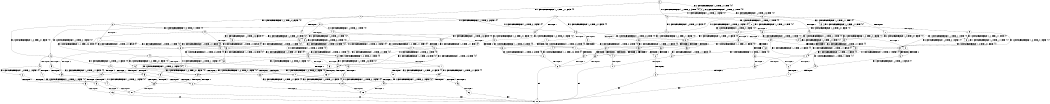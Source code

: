 digraph BCG {
size = "7, 10.5";
center = TRUE;
node [shape = circle];
0 [peripheries = 2];
0 -> 1 [label = "EX !1 !ATOMIC_EXCH_BRANCH (1, +1, TRUE, +1, 1, FALSE) !{0}"];
0 -> 2 [label = "EX !2 !ATOMIC_EXCH_BRANCH (1, +0, TRUE, +0, 1, TRUE) !{0}"];
0 -> 3 [label = "EX !0 !ATOMIC_EXCH_BRANCH (1, +1, TRUE, +0, 3, TRUE) !{0}"];
1 -> 4 [label = "TERMINATE !1"];
1 -> 5 [label = "EX !2 !ATOMIC_EXCH_BRANCH (1, +0, TRUE, +0, 1, FALSE) !{0}"];
1 -> 6 [label = "EX !0 !ATOMIC_EXCH_BRANCH (1, +1, TRUE, +0, 3, FALSE) !{0}"];
2 -> 7 [label = "EX !1 !ATOMIC_EXCH_BRANCH (1, +1, TRUE, +1, 1, FALSE) !{0}"];
2 -> 8 [label = "EX !0 !ATOMIC_EXCH_BRANCH (1, +1, TRUE, +0, 3, TRUE) !{0}"];
2 -> 2 [label = "EX !2 !ATOMIC_EXCH_BRANCH (1, +0, TRUE, +0, 1, TRUE) !{0}"];
3 -> 9 [label = "TERMINATE !0"];
3 -> 10 [label = "EX !1 !ATOMIC_EXCH_BRANCH (1, +1, TRUE, +1, 1, TRUE) !{0}"];
3 -> 11 [label = "EX !2 !ATOMIC_EXCH_BRANCH (1, +0, TRUE, +0, 1, FALSE) !{0}"];
4 -> 12 [label = "EX !2 !ATOMIC_EXCH_BRANCH (1, +0, TRUE, +0, 1, FALSE) !{0}"];
4 -> 13 [label = "EX !0 !ATOMIC_EXCH_BRANCH (1, +1, TRUE, +0, 3, FALSE) !{0}"];
5 -> 14 [label = "TERMINATE !1"];
5 -> 15 [label = "TERMINATE !2"];
5 -> 16 [label = "EX !0 !ATOMIC_EXCH_BRANCH (1, +1, TRUE, +0, 3, TRUE) !{0}"];
6 -> 17 [label = "TERMINATE !1"];
6 -> 18 [label = "EX !2 !ATOMIC_EXCH_BRANCH (1, +0, TRUE, +0, 1, FALSE) !{0}"];
6 -> 19 [label = "EX !0 !ATOMIC_EXCH_BRANCH (1, +0, TRUE, +1, 1, TRUE) !{0}"];
7 -> 20 [label = "TERMINATE !1"];
7 -> 21 [label = "EX !0 !ATOMIC_EXCH_BRANCH (1, +1, TRUE, +0, 3, FALSE) !{0}"];
7 -> 5 [label = "EX !2 !ATOMIC_EXCH_BRANCH (1, +0, TRUE, +0, 1, FALSE) !{0}"];
8 -> 22 [label = "TERMINATE !0"];
8 -> 23 [label = "EX !1 !ATOMIC_EXCH_BRANCH (1, +1, TRUE, +1, 1, TRUE) !{0}"];
8 -> 11 [label = "EX !2 !ATOMIC_EXCH_BRANCH (1, +0, TRUE, +0, 1, FALSE) !{0}"];
9 -> 24 [label = "EX !1 !ATOMIC_EXCH_BRANCH (1, +1, TRUE, +1, 1, TRUE) !{1}"];
9 -> 25 [label = "EX !2 !ATOMIC_EXCH_BRANCH (1, +0, TRUE, +0, 1, FALSE) !{1}"];
10 -> 26 [label = "TERMINATE !0"];
10 -> 27 [label = "EX !2 !ATOMIC_EXCH_BRANCH (1, +0, TRUE, +0, 1, FALSE) !{0}"];
10 -> 10 [label = "EX !1 !ATOMIC_EXCH_BRANCH (1, +1, TRUE, +1, 1, TRUE) !{0}"];
11 -> 28 [label = "TERMINATE !2"];
11 -> 29 [label = "TERMINATE !0"];
11 -> 16 [label = "EX !1 !ATOMIC_EXCH_BRANCH (1, +1, TRUE, +1, 1, FALSE) !{0}"];
12 -> 30 [label = "TERMINATE !2"];
12 -> 31 [label = "EX !0 !ATOMIC_EXCH_BRANCH (1, +1, TRUE, +0, 3, TRUE) !{0}"];
13 -> 32 [label = "EX !2 !ATOMIC_EXCH_BRANCH (1, +0, TRUE, +0, 1, FALSE) !{0}"];
13 -> 33 [label = "EX !0 !ATOMIC_EXCH_BRANCH (1, +0, TRUE, +1, 1, TRUE) !{0}"];
14 -> 30 [label = "TERMINATE !2"];
14 -> 31 [label = "EX !0 !ATOMIC_EXCH_BRANCH (1, +1, TRUE, +0, 3, TRUE) !{0}"];
15 -> 34 [label = "TERMINATE !1"];
15 -> 35 [label = "EX !0 !ATOMIC_EXCH_BRANCH (1, +1, TRUE, +0, 3, TRUE) !{0}"];
16 -> 36 [label = "TERMINATE !1"];
16 -> 37 [label = "TERMINATE !2"];
16 -> 38 [label = "TERMINATE !0"];
17 -> 32 [label = "EX !2 !ATOMIC_EXCH_BRANCH (1, +0, TRUE, +0, 1, FALSE) !{0}"];
17 -> 33 [label = "EX !0 !ATOMIC_EXCH_BRANCH (1, +0, TRUE, +1, 1, TRUE) !{0}"];
18 -> 39 [label = "TERMINATE !1"];
18 -> 40 [label = "TERMINATE !2"];
18 -> 41 [label = "EX !0 !ATOMIC_EXCH_BRANCH (1, +0, TRUE, +1, 1, FALSE) !{0}"];
19 -> 42 [label = "TERMINATE !1"];
19 -> 43 [label = "EX !2 !ATOMIC_EXCH_BRANCH (1, +0, TRUE, +0, 1, TRUE) !{0}"];
19 -> 44 [label = "EX !0 !ATOMIC_EXCH_BRANCH (1, +1, TRUE, +0, 3, TRUE) !{0}"];
20 -> 45 [label = "EX !0 !ATOMIC_EXCH_BRANCH (1, +1, TRUE, +0, 3, FALSE) !{0}"];
20 -> 12 [label = "EX !2 !ATOMIC_EXCH_BRANCH (1, +0, TRUE, +0, 1, FALSE) !{0}"];
21 -> 46 [label = "TERMINATE !1"];
21 -> 18 [label = "EX !2 !ATOMIC_EXCH_BRANCH (1, +0, TRUE, +0, 1, FALSE) !{0}"];
21 -> 47 [label = "EX !0 !ATOMIC_EXCH_BRANCH (1, +0, TRUE, +1, 1, TRUE) !{0}"];
22 -> 48 [label = "EX !1 !ATOMIC_EXCH_BRANCH (1, +1, TRUE, +1, 1, TRUE) !{1}"];
22 -> 25 [label = "EX !2 !ATOMIC_EXCH_BRANCH (1, +0, TRUE, +0, 1, FALSE) !{1}"];
23 -> 49 [label = "TERMINATE !0"];
23 -> 27 [label = "EX !2 !ATOMIC_EXCH_BRANCH (1, +0, TRUE, +0, 1, FALSE) !{0}"];
23 -> 23 [label = "EX !1 !ATOMIC_EXCH_BRANCH (1, +1, TRUE, +1, 1, TRUE) !{0}"];
24 -> 50 [label = "EX !2 !ATOMIC_EXCH_BRANCH (1, +0, TRUE, +0, 1, FALSE) !{1}"];
24 -> 24 [label = "EX !1 !ATOMIC_EXCH_BRANCH (1, +1, TRUE, +1, 1, TRUE) !{1}"];
25 -> 51 [label = "TERMINATE !2"];
25 -> 52 [label = "EX !1 !ATOMIC_EXCH_BRANCH (1, +1, TRUE, +1, 1, FALSE) !{1}"];
26 -> 50 [label = "EX !2 !ATOMIC_EXCH_BRANCH (1, +0, TRUE, +0, 1, FALSE) !{1}"];
26 -> 24 [label = "EX !1 !ATOMIC_EXCH_BRANCH (1, +1, TRUE, +1, 1, TRUE) !{1}"];
27 -> 53 [label = "TERMINATE !2"];
27 -> 54 [label = "TERMINATE !0"];
27 -> 16 [label = "EX !1 !ATOMIC_EXCH_BRANCH (1, +1, TRUE, +1, 1, FALSE) !{0}"];
28 -> 55 [label = "TERMINATE !0"];
28 -> 35 [label = "EX !1 !ATOMIC_EXCH_BRANCH (1, +1, TRUE, +1, 1, FALSE) !{0}"];
29 -> 51 [label = "TERMINATE !2"];
29 -> 52 [label = "EX !1 !ATOMIC_EXCH_BRANCH (1, +1, TRUE, +1, 1, FALSE) !{1}"];
30 -> 56 [label = "EX !0 !ATOMIC_EXCH_BRANCH (1, +1, TRUE, +0, 3, TRUE) !{0}"];
31 -> 57 [label = "TERMINATE !2"];
31 -> 58 [label = "TERMINATE !0"];
32 -> 59 [label = "TERMINATE !2"];
32 -> 60 [label = "EX !0 !ATOMIC_EXCH_BRANCH (1, +0, TRUE, +1, 1, FALSE) !{0}"];
33 -> 61 [label = "EX !2 !ATOMIC_EXCH_BRANCH (1, +0, TRUE, +0, 1, TRUE) !{0}"];
33 -> 62 [label = "EX !0 !ATOMIC_EXCH_BRANCH (1, +1, TRUE, +0, 3, TRUE) !{0}"];
34 -> 56 [label = "EX !0 !ATOMIC_EXCH_BRANCH (1, +1, TRUE, +0, 3, TRUE) !{0}"];
35 -> 63 [label = "TERMINATE !1"];
35 -> 64 [label = "TERMINATE !0"];
36 -> 57 [label = "TERMINATE !2"];
36 -> 58 [label = "TERMINATE !0"];
37 -> 63 [label = "TERMINATE !1"];
37 -> 64 [label = "TERMINATE !0"];
38 -> 65 [label = "TERMINATE !1"];
38 -> 66 [label = "TERMINATE !2"];
39 -> 59 [label = "TERMINATE !2"];
39 -> 60 [label = "EX !0 !ATOMIC_EXCH_BRANCH (1, +0, TRUE, +1, 1, FALSE) !{0}"];
40 -> 67 [label = "TERMINATE !1"];
40 -> 68 [label = "EX !0 !ATOMIC_EXCH_BRANCH (1, +0, TRUE, +1, 1, FALSE) !{0}"];
41 -> 69 [label = "TERMINATE !1"];
41 -> 70 [label = "TERMINATE !2"];
41 -> 71 [label = "TERMINATE !0"];
42 -> 61 [label = "EX !2 !ATOMIC_EXCH_BRANCH (1, +0, TRUE, +0, 1, TRUE) !{0}"];
42 -> 62 [label = "EX !0 !ATOMIC_EXCH_BRANCH (1, +1, TRUE, +0, 3, TRUE) !{0}"];
43 -> 72 [label = "TERMINATE !1"];
43 -> 43 [label = "EX !2 !ATOMIC_EXCH_BRANCH (1, +0, TRUE, +0, 1, TRUE) !{0}"];
43 -> 73 [label = "EX !0 !ATOMIC_EXCH_BRANCH (1, +1, TRUE, +0, 3, TRUE) !{0}"];
44 -> 74 [label = "TERMINATE !1"];
44 -> 75 [label = "TERMINATE !0"];
44 -> 76 [label = "EX !2 !ATOMIC_EXCH_BRANCH (1, +0, TRUE, +0, 1, FALSE) !{0}"];
45 -> 32 [label = "EX !2 !ATOMIC_EXCH_BRANCH (1, +0, TRUE, +0, 1, FALSE) !{0}"];
45 -> 77 [label = "EX !0 !ATOMIC_EXCH_BRANCH (1, +0, TRUE, +1, 1, TRUE) !{0}"];
46 -> 32 [label = "EX !2 !ATOMIC_EXCH_BRANCH (1, +0, TRUE, +0, 1, FALSE) !{0}"];
46 -> 77 [label = "EX !0 !ATOMIC_EXCH_BRANCH (1, +0, TRUE, +1, 1, TRUE) !{0}"];
47 -> 72 [label = "TERMINATE !1"];
47 -> 43 [label = "EX !2 !ATOMIC_EXCH_BRANCH (1, +0, TRUE, +0, 1, TRUE) !{0}"];
47 -> 73 [label = "EX !0 !ATOMIC_EXCH_BRANCH (1, +1, TRUE, +0, 3, TRUE) !{0}"];
48 -> 50 [label = "EX !2 !ATOMIC_EXCH_BRANCH (1, +0, TRUE, +0, 1, FALSE) !{1}"];
48 -> 48 [label = "EX !1 !ATOMIC_EXCH_BRANCH (1, +1, TRUE, +1, 1, TRUE) !{1}"];
49 -> 50 [label = "EX !2 !ATOMIC_EXCH_BRANCH (1, +0, TRUE, +0, 1, FALSE) !{1}"];
49 -> 48 [label = "EX !1 !ATOMIC_EXCH_BRANCH (1, +1, TRUE, +1, 1, TRUE) !{1}"];
50 -> 78 [label = "TERMINATE !2"];
50 -> 52 [label = "EX !1 !ATOMIC_EXCH_BRANCH (1, +1, TRUE, +1, 1, FALSE) !{1}"];
51 -> 79 [label = "EX !1 !ATOMIC_EXCH_BRANCH (1, +1, TRUE, +1, 1, FALSE) !{1}"];
52 -> 65 [label = "TERMINATE !1"];
52 -> 66 [label = "TERMINATE !2"];
53 -> 80 [label = "TERMINATE !0"];
53 -> 35 [label = "EX !1 !ATOMIC_EXCH_BRANCH (1, +1, TRUE, +1, 1, FALSE) !{0}"];
54 -> 78 [label = "TERMINATE !2"];
54 -> 52 [label = "EX !1 !ATOMIC_EXCH_BRANCH (1, +1, TRUE, +1, 1, FALSE) !{1}"];
55 -> 81 [label = "EX !1 !ATOMIC_EXCH_BRANCH (1, +1, TRUE, +1, 1, FALSE) !{2}"];
56 -> 82 [label = "TERMINATE !0"];
57 -> 82 [label = "TERMINATE !0"];
58 -> 83 [label = "TERMINATE !2"];
59 -> 84 [label = "EX !0 !ATOMIC_EXCH_BRANCH (1, +0, TRUE, +1, 1, FALSE) !{0}"];
60 -> 85 [label = "TERMINATE !2"];
60 -> 86 [label = "TERMINATE !0"];
61 -> 61 [label = "EX !2 !ATOMIC_EXCH_BRANCH (1, +0, TRUE, +0, 1, TRUE) !{0}"];
61 -> 87 [label = "EX !0 !ATOMIC_EXCH_BRANCH (1, +1, TRUE, +0, 3, TRUE) !{0}"];
62 -> 88 [label = "TERMINATE !0"];
62 -> 89 [label = "EX !2 !ATOMIC_EXCH_BRANCH (1, +0, TRUE, +0, 1, FALSE) !{0}"];
63 -> 82 [label = "TERMINATE !0"];
64 -> 90 [label = "TERMINATE !1"];
65 -> 83 [label = "TERMINATE !2"];
66 -> 91 [label = "TERMINATE !1"];
67 -> 84 [label = "EX !0 !ATOMIC_EXCH_BRANCH (1, +0, TRUE, +1, 1, FALSE) !{0}"];
68 -> 92 [label = "TERMINATE !1"];
68 -> 93 [label = "TERMINATE !0"];
69 -> 85 [label = "TERMINATE !2"];
69 -> 86 [label = "TERMINATE !0"];
70 -> 92 [label = "TERMINATE !1"];
70 -> 93 [label = "TERMINATE !0"];
71 -> 94 [label = "TERMINATE !1"];
71 -> 95 [label = "TERMINATE !2"];
72 -> 61 [label = "EX !2 !ATOMIC_EXCH_BRANCH (1, +0, TRUE, +0, 1, TRUE) !{0}"];
72 -> 87 [label = "EX !0 !ATOMIC_EXCH_BRANCH (1, +1, TRUE, +0, 3, TRUE) !{0}"];
73 -> 96 [label = "TERMINATE !1"];
73 -> 97 [label = "TERMINATE !0"];
73 -> 76 [label = "EX !2 !ATOMIC_EXCH_BRANCH (1, +0, TRUE, +0, 1, FALSE) !{0}"];
74 -> 88 [label = "TERMINATE !0"];
74 -> 89 [label = "EX !2 !ATOMIC_EXCH_BRANCH (1, +0, TRUE, +0, 1, FALSE) !{0}"];
75 -> 98 [label = "TERMINATE !1"];
75 -> 99 [label = "EX !2 !ATOMIC_EXCH_BRANCH (1, +0, TRUE, +0, 1, FALSE) !{1}"];
76 -> 69 [label = "TERMINATE !1"];
76 -> 70 [label = "TERMINATE !2"];
76 -> 71 [label = "TERMINATE !0"];
77 -> 61 [label = "EX !2 !ATOMIC_EXCH_BRANCH (1, +0, TRUE, +0, 1, TRUE) !{0}"];
77 -> 87 [label = "EX !0 !ATOMIC_EXCH_BRANCH (1, +1, TRUE, +0, 3, TRUE) !{0}"];
78 -> 79 [label = "EX !1 !ATOMIC_EXCH_BRANCH (1, +1, TRUE, +1, 1, FALSE) !{1}"];
79 -> 91 [label = "TERMINATE !1"];
80 -> 81 [label = "EX !1 !ATOMIC_EXCH_BRANCH (1, +1, TRUE, +1, 1, FALSE) !{2}"];
81 -> 90 [label = "TERMINATE !1"];
82 -> 100 [label = "exit"];
83 -> 100 [label = "exit"];
84 -> 101 [label = "TERMINATE !0"];
85 -> 101 [label = "TERMINATE !0"];
86 -> 102 [label = "TERMINATE !2"];
87 -> 103 [label = "TERMINATE !0"];
87 -> 89 [label = "EX !2 !ATOMIC_EXCH_BRANCH (1, +0, TRUE, +0, 1, FALSE) !{0}"];
88 -> 104 [label = "EX !2 !ATOMIC_EXCH_BRANCH (1, +0, TRUE, +0, 1, FALSE) !{2}"];
89 -> 85 [label = "TERMINATE !2"];
89 -> 86 [label = "TERMINATE !0"];
90 -> 100 [label = "exit"];
91 -> 100 [label = "exit"];
92 -> 101 [label = "TERMINATE !0"];
93 -> 105 [label = "TERMINATE !1"];
94 -> 102 [label = "TERMINATE !2"];
95 -> 106 [label = "TERMINATE !1"];
96 -> 103 [label = "TERMINATE !0"];
96 -> 89 [label = "EX !2 !ATOMIC_EXCH_BRANCH (1, +0, TRUE, +0, 1, FALSE) !{0}"];
97 -> 107 [label = "TERMINATE !1"];
97 -> 99 [label = "EX !2 !ATOMIC_EXCH_BRANCH (1, +0, TRUE, +0, 1, FALSE) !{1}"];
98 -> 104 [label = "EX !2 !ATOMIC_EXCH_BRANCH (1, +0, TRUE, +0, 1, FALSE) !{2}"];
99 -> 94 [label = "TERMINATE !1"];
99 -> 95 [label = "TERMINATE !2"];
101 -> 100 [label = "exit"];
102 -> 100 [label = "exit"];
103 -> 104 [label = "EX !2 !ATOMIC_EXCH_BRANCH (1, +0, TRUE, +0, 1, FALSE) !{2}"];
104 -> 102 [label = "TERMINATE !2"];
105 -> 100 [label = "exit"];
106 -> 100 [label = "exit"];
107 -> 104 [label = "EX !2 !ATOMIC_EXCH_BRANCH (1, +0, TRUE, +0, 1, FALSE) !{2}"];
}
